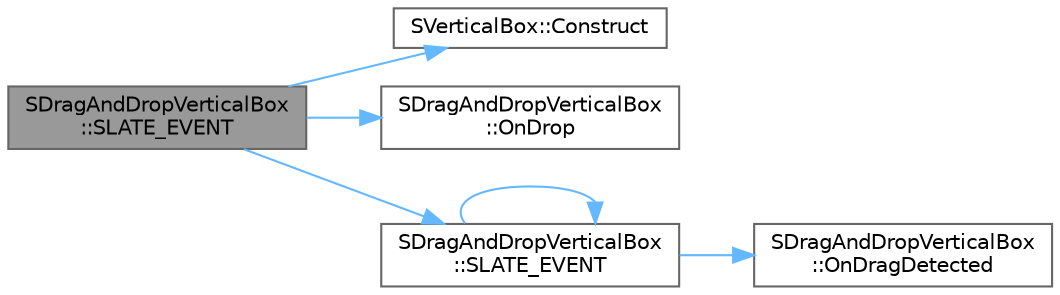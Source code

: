 digraph "SDragAndDropVerticalBox::SLATE_EVENT"
{
 // INTERACTIVE_SVG=YES
 // LATEX_PDF_SIZE
  bgcolor="transparent";
  edge [fontname=Helvetica,fontsize=10,labelfontname=Helvetica,labelfontsize=10];
  node [fontname=Helvetica,fontsize=10,shape=box,height=0.2,width=0.4];
  rankdir="LR";
  Node1 [id="Node000001",label="SDragAndDropVerticalBox\l::SLATE_EVENT",height=0.2,width=0.4,color="gray40", fillcolor="grey60", style="filled", fontcolor="black",tooltip=" "];
  Node1 -> Node2 [id="edge1_Node000001_Node000002",color="steelblue1",style="solid",tooltip=" "];
  Node2 [id="Node000002",label="SVerticalBox::Construct",height=0.2,width=0.4,color="grey40", fillcolor="white", style="filled",URL="$d9/d45/classSVerticalBox.html#ac78398e07cc71c5aa144349415777e42",tooltip="Construct this widget."];
  Node1 -> Node3 [id="edge2_Node000001_Node000003",color="steelblue1",style="solid",tooltip=" "];
  Node3 [id="Node000003",label="SDragAndDropVerticalBox\l::OnDrop",height=0.2,width=0.4,color="grey40", fillcolor="white", style="filled",URL="$d8/d13/classSDragAndDropVerticalBox.html#aa0cac056229a599411742515c53ad5b4",tooltip="Called when the user is dropping something onto a widget; terminates drag and drop."];
  Node1 -> Node4 [id="edge3_Node000001_Node000004",color="steelblue1",style="solid",tooltip=" "];
  Node4 [id="Node000004",label="SDragAndDropVerticalBox\l::SLATE_EVENT",height=0.2,width=0.4,color="grey40", fillcolor="white", style="filled",URL="$d8/d13/classSDragAndDropVerticalBox.html#a3009178b9af54c45ec0ea5d0eee3bbe5",tooltip="Perform a drop operation onto the target row widget Most commonly used for executing a re-ordering an..."];
  Node4 -> Node5 [id="edge4_Node000004_Node000005",color="steelblue1",style="solid",tooltip=" "];
  Node5 [id="Node000005",label="SDragAndDropVerticalBox\l::OnDragDetected",height=0.2,width=0.4,color="grey40", fillcolor="white", style="filled",URL="$d8/d13/classSDragAndDropVerticalBox.html#ab245aa622cd12051ee2e45876d34dd4c",tooltip="Called when Slate detects that a widget started to be dragged."];
  Node4 -> Node4 [id="edge5_Node000004_Node000004",color="steelblue1",style="solid",tooltip=" "];
}
